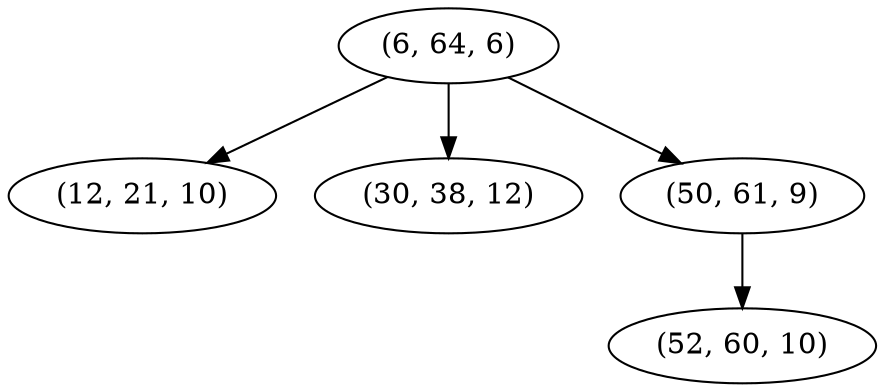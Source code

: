 digraph tree {
    "(6, 64, 6)";
    "(12, 21, 10)";
    "(30, 38, 12)";
    "(50, 61, 9)";
    "(52, 60, 10)";
    "(6, 64, 6)" -> "(12, 21, 10)";
    "(6, 64, 6)" -> "(30, 38, 12)";
    "(6, 64, 6)" -> "(50, 61, 9)";
    "(50, 61, 9)" -> "(52, 60, 10)";
}
